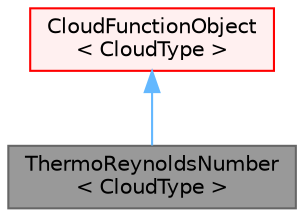 digraph "ThermoReynoldsNumber&lt; CloudType &gt;"
{
 // LATEX_PDF_SIZE
  bgcolor="transparent";
  edge [fontname=Helvetica,fontsize=10,labelfontname=Helvetica,labelfontsize=10];
  node [fontname=Helvetica,fontsize=10,shape=box,height=0.2,width=0.4];
  Node1 [id="Node000001",label="ThermoReynoldsNumber\l\< CloudType \>",height=0.2,width=0.4,color="gray40", fillcolor="grey60", style="filled", fontcolor="black",tooltip="Calculates and writes particle Reynolds number field on the cloud. The normalisation factors are calc..."];
  Node2 -> Node1 [id="edge1_Node000001_Node000002",dir="back",color="steelblue1",style="solid",tooltip=" "];
  Node2 [id="Node000002",label="CloudFunctionObject\l\< CloudType \>",height=0.2,width=0.4,color="red", fillcolor="#FFF0F0", style="filled",URL="$classFoam_1_1CloudFunctionObject.html",tooltip="Templated cloud function object base class."];
}
